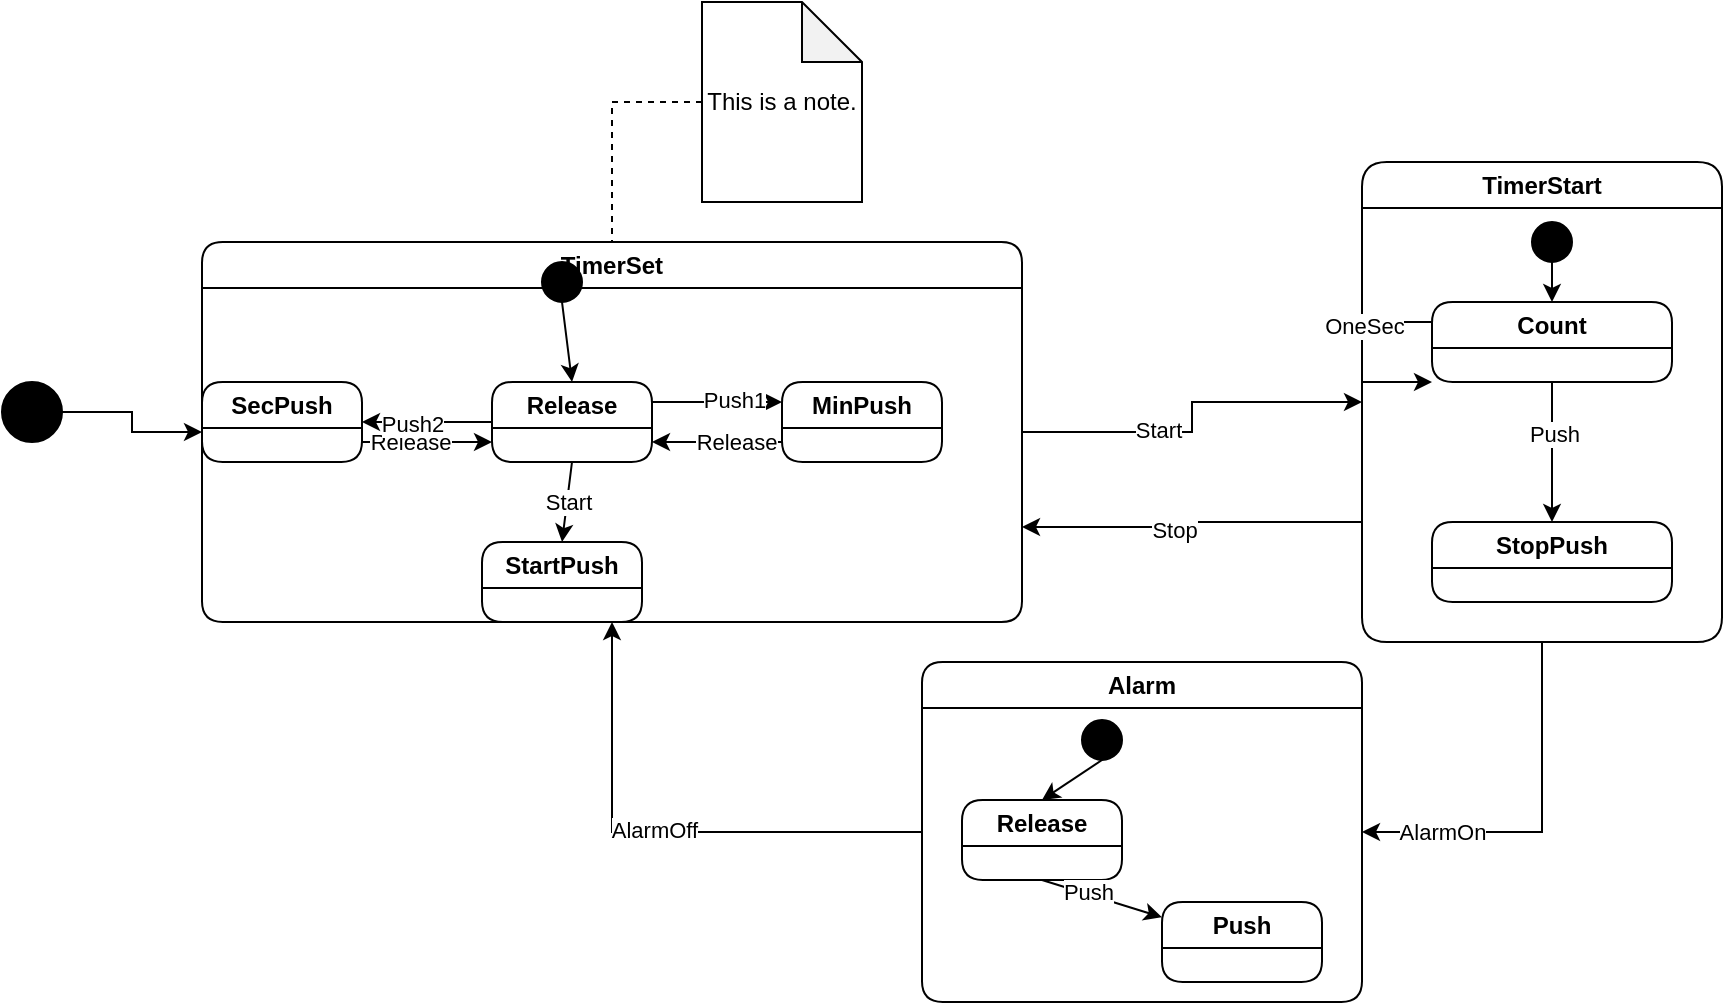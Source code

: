 <mxfile>
    <diagram id="3Aa49lHglVZ3ABnJkFck" name="Page 1">
        <mxGraphModel dx="2038" dy="748" grid="1" gridSize="10" guides="1" tooltips="1" connect="1" arrows="1" fold="1" page="0" pageScale="1" pageWidth="827" pageHeight="1169" math="0" shadow="0">
            <root>
                <mxCell id="0"/>
                <mxCell id="1" parent="0"/>
                <mxCell id="EBAIrEwSQ_sO8G7dM4pI-14" style="edgeStyle=orthogonalEdgeStyle;rounded=0;orthogonalLoop=1;jettySize=auto;html=1;exitX=1;exitY=0.5;exitDx=0;exitDy=0;entryX=0;entryY=0.5;entryDx=0;entryDy=0;" parent="1" source="EBAIrEwSQ_sO8G7dM4pI-9" target="EBAIrEwSQ_sO8G7dM4pI-10" edge="1">
                    <mxGeometry relative="1" as="geometry"/>
                </mxCell>
                <object label="" type="initialstate" id="EBAIrEwSQ_sO8G7dM4pI-9">
                    <mxCell style="ellipse;whiteSpace=wrap;html=1;aspect=fixed;glass=0;sketch=0;fillColor=#000000;" parent="1" vertex="1">
                        <mxGeometry x="-930" y="30" width="30" height="30" as="geometry"/>
                    </mxCell>
                </object>
                <object label="" guard="TimerSetStm1CurrentState == TimerSetStm1StartPush &amp;&amp; !button3" id="EBAIrEwSQ_sO8G7dM4pI-15">
                    <mxCell style="edgeStyle=orthogonalEdgeStyle;rounded=0;orthogonalLoop=1;jettySize=auto;html=1;exitX=1;exitY=0.5;exitDx=0;exitDy=0;entryX=0;entryY=0.5;entryDx=0;entryDy=0;" parent="1" source="EBAIrEwSQ_sO8G7dM4pI-10" target="EBAIrEwSQ_sO8G7dM4pI-12" edge="1">
                        <mxGeometry relative="1" as="geometry"/>
                    </mxCell>
                </object>
                <mxCell id="43" value="Start" style="edgeLabel;html=1;align=center;verticalAlign=middle;resizable=0;points=[];" parent="EBAIrEwSQ_sO8G7dM4pI-15" vertex="1" connectable="0">
                    <mxGeometry x="-0.269" y="1" relative="1" as="geometry">
                        <mxPoint as="offset"/>
                    </mxGeometry>
                </mxCell>
                <object label="TimerSet" type="state" entry="displayClock(min, sec)" id="EBAIrEwSQ_sO8G7dM4pI-10">
                    <mxCell style="swimlane;rounded=1;whiteSpace=wrap;html=1;glass=0;sketch=0;" parent="1" vertex="1">
                        <mxGeometry x="-830" y="-40" width="410" height="190" as="geometry"/>
                    </mxCell>
                </object>
                <object label="Start" guard="(min != 0 || sec != 0) &amp;&amp; button3" id="78">
                    <mxCell style="edgeStyle=none;html=1;exitX=0.5;exitY=1;exitDx=0;exitDy=0;entryX=0.5;entryY=0;entryDx=0;entryDy=0;" parent="EBAIrEwSQ_sO8G7dM4pI-10" source="48" target="49" edge="1">
                        <mxGeometry relative="1" as="geometry"/>
                    </mxCell>
                </object>
                <object label="Release" type="state" id="48">
                    <mxCell style="swimlane;rounded=1;whiteSpace=wrap;html=1;glass=0;sketch=0;" parent="EBAIrEwSQ_sO8G7dM4pI-10" vertex="1">
                        <mxGeometry x="145" y="70" width="80" height="40" as="geometry"/>
                    </mxCell>
                </object>
                <object label="StartPush" type="state" id="49">
                    <mxCell style="swimlane;rounded=1;whiteSpace=wrap;html=1;glass=0;sketch=0;" parent="EBAIrEwSQ_sO8G7dM4pI-10" vertex="1">
                        <mxGeometry x="140" y="150" width="80" height="40" as="geometry"/>
                    </mxCell>
                </object>
                <object label="MinPush" type="state" entry="increaseMin()" id="50">
                    <mxCell style="swimlane;rounded=1;whiteSpace=wrap;html=1;glass=0;sketch=0;" parent="EBAIrEwSQ_sO8G7dM4pI-10" vertex="1">
                        <mxGeometry x="290" y="70" width="80" height="40" as="geometry"/>
                    </mxCell>
                </object>
                <object label="" guard="!button2" id="51">
                    <mxCell style="edgeStyle=none;html=1;exitX=1;exitY=0.75;exitDx=0;exitDy=0;entryX=0;entryY=0.75;entryDx=0;entryDy=0;" parent="EBAIrEwSQ_sO8G7dM4pI-10" source="53" target="48" edge="1">
                        <mxGeometry relative="1" as="geometry"/>
                    </mxCell>
                </object>
                <mxCell id="52" value="Release" style="edgeLabel;html=1;align=center;verticalAlign=middle;resizable=0;points=[];" parent="51" vertex="1" connectable="0">
                    <mxGeometry x="-0.272" relative="1" as="geometry">
                        <mxPoint as="offset"/>
                    </mxGeometry>
                </mxCell>
                <object label="SecPush" type="state" entry="increaseSec()" id="53">
                    <mxCell style="swimlane;rounded=1;whiteSpace=wrap;html=1;glass=0;sketch=0;" parent="EBAIrEwSQ_sO8G7dM4pI-10" vertex="1">
                        <mxGeometry y="70" width="80" height="40" as="geometry"/>
                    </mxCell>
                </object>
                <object label="" guard="button2" id="54">
                    <mxCell style="edgeStyle=none;html=1;exitX=0;exitY=0.5;exitDx=0;exitDy=0;entryX=1;entryY=0.5;entryDx=0;entryDy=0;" parent="EBAIrEwSQ_sO8G7dM4pI-10" source="48" target="53" edge="1">
                        <mxGeometry relative="1" as="geometry"/>
                    </mxCell>
                </object>
                <mxCell id="55" value="Push2" style="edgeLabel;html=1;align=center;verticalAlign=middle;resizable=0;points=[];" parent="54" vertex="1" connectable="0">
                    <mxGeometry x="0.239" y="1" relative="1" as="geometry">
                        <mxPoint as="offset"/>
                    </mxGeometry>
                </mxCell>
                <mxCell id="56" style="edgeStyle=none;html=1;exitX=0.5;exitY=1;exitDx=0;exitDy=0;entryX=0.5;entryY=0;entryDx=0;entryDy=0;" parent="EBAIrEwSQ_sO8G7dM4pI-10" source="57" target="48" edge="1">
                    <mxGeometry relative="1" as="geometry"/>
                </mxCell>
                <object label="" type="initialstate" id="57">
                    <mxCell style="ellipse;whiteSpace=wrap;html=1;aspect=fixed;glass=0;sketch=0;fillColor=#000000;" parent="EBAIrEwSQ_sO8G7dM4pI-10" vertex="1">
                        <mxGeometry x="170" y="10" width="20" height="20" as="geometry"/>
                    </mxCell>
                </object>
                <object label="" guard="!button1" id="58">
                    <mxCell style="edgeStyle=none;html=1;exitX=0;exitY=0.75;exitDx=0;exitDy=0;entryX=1;entryY=0.75;entryDx=0;entryDy=0;" parent="EBAIrEwSQ_sO8G7dM4pI-10" source="50" target="48" edge="1">
                        <mxGeometry relative="1" as="geometry">
                            <Array as="points"/>
                            <mxPoint x="90" y="100" as="sourcePoint"/>
                            <mxPoint x="155" y="110" as="targetPoint"/>
                        </mxGeometry>
                    </mxCell>
                </object>
                <mxCell id="59" value="Release" style="edgeLabel;html=1;align=center;verticalAlign=middle;resizable=0;points=[];" parent="58" vertex="1" connectable="0">
                    <mxGeometry x="-0.272" relative="1" as="geometry">
                        <mxPoint as="offset"/>
                    </mxGeometry>
                </mxCell>
                <object label="" guard="button1" id="60">
                    <mxCell style="edgeStyle=none;html=1;exitX=1;exitY=0.25;exitDx=0;exitDy=0;entryX=0;entryY=0.25;entryDx=0;entryDy=0;" parent="EBAIrEwSQ_sO8G7dM4pI-10" source="48" target="50" edge="1">
                        <mxGeometry relative="1" as="geometry">
                            <mxPoint x="155" y="100" as="sourcePoint"/>
                            <mxPoint x="90" y="90" as="targetPoint"/>
                        </mxGeometry>
                    </mxCell>
                </object>
                <mxCell id="61" value="Push1" style="edgeLabel;html=1;align=center;verticalAlign=middle;resizable=0;points=[];" parent="60" vertex="1" connectable="0">
                    <mxGeometry x="0.239" y="1" relative="1" as="geometry">
                        <mxPoint as="offset"/>
                    </mxGeometry>
                </mxCell>
                <object label="TimerStart" type="state" id="EBAIrEwSQ_sO8G7dM4pI-12">
                    <mxCell style="swimlane;rounded=1;whiteSpace=wrap;html=1;glass=0;sketch=0;startSize=23;arcSize=18;" parent="1" vertex="1">
                        <mxGeometry x="-250" y="-80" width="180" height="240" as="geometry"/>
                    </mxCell>
                </object>
                <object label="Count" type="state" entry="count = 0" do="count += 1" id="64">
                    <mxCell style="swimlane;rounded=1;whiteSpace=wrap;html=1;glass=0;sketch=0;" parent="EBAIrEwSQ_sO8G7dM4pI-12" vertex="1">
                        <mxGeometry x="35" y="70" width="120" height="40" as="geometry"/>
                    </mxCell>
                </object>
                <object label="StopPush" type="state" id="65">
                    <mxCell style="swimlane;rounded=1;whiteSpace=wrap;html=1;glass=0;sketch=0;" parent="EBAIrEwSQ_sO8G7dM4pI-12" vertex="1">
                        <mxGeometry x="35" y="180" width="120" height="40" as="geometry"/>
                    </mxCell>
                </object>
                <mxCell id="66" style="edgeStyle=none;html=1;exitX=0.5;exitY=1;exitDx=0;exitDy=0;entryX=0.5;entryY=0;entryDx=0;entryDy=0;" parent="EBAIrEwSQ_sO8G7dM4pI-12" source="67" target="64" edge="1">
                    <mxGeometry relative="1" as="geometry"/>
                </mxCell>
                <object label="" type="initialstate" id="67">
                    <mxCell style="ellipse;whiteSpace=wrap;html=1;aspect=fixed;glass=0;sketch=0;fillColor=#000000;" parent="EBAIrEwSQ_sO8G7dM4pI-12" vertex="1">
                        <mxGeometry x="85" y="30" width="20" height="20" as="geometry"/>
                    </mxCell>
                </object>
                <object label="" action="decreaseSec()" guard="count == Sec1" id="68">
                    <mxCell style="edgeStyle=orthogonalEdgeStyle;rounded=0;orthogonalLoop=1;jettySize=auto;html=1;exitX=0;exitY=0.25;exitDx=0;exitDy=0;entryX=0;entryY=1;entryDx=0;entryDy=0;" parent="EBAIrEwSQ_sO8G7dM4pI-12" source="64" target="64" edge="1">
                        <mxGeometry relative="1" as="geometry">
                            <mxPoint x="-160" y="125" as="sourcePoint"/>
                            <mxPoint x="10" y="110" as="targetPoint"/>
                            <Array as="points">
                                <mxPoint y="80"/>
                                <mxPoint y="110"/>
                            </Array>
                        </mxGeometry>
                    </mxCell>
                </object>
                <mxCell id="69" value="OneSec" style="edgeLabel;html=1;align=center;verticalAlign=middle;resizable=0;points=[];" parent="68" vertex="1" connectable="0">
                    <mxGeometry x="-0.269" y="1" relative="1" as="geometry">
                        <mxPoint as="offset"/>
                    </mxGeometry>
                </mxCell>
                <object label="" guard="button3" id="70">
                    <mxCell style="edgeStyle=orthogonalEdgeStyle;rounded=0;orthogonalLoop=1;jettySize=auto;html=1;exitX=0.5;exitY=1;exitDx=0;exitDy=0;entryX=0.5;entryY=0;entryDx=0;entryDy=0;" parent="EBAIrEwSQ_sO8G7dM4pI-12" source="64" target="65" edge="1">
                        <mxGeometry relative="1" as="geometry">
                            <mxPoint x="-135" y="175" as="sourcePoint"/>
                            <mxPoint x="35" y="160" as="targetPoint"/>
                        </mxGeometry>
                    </mxCell>
                </object>
                <mxCell id="71" value="Push" style="edgeLabel;html=1;align=center;verticalAlign=middle;resizable=0;points=[];" parent="70" vertex="1" connectable="0">
                    <mxGeometry x="-0.269" y="1" relative="1" as="geometry">
                        <mxPoint as="offset"/>
                    </mxGeometry>
                </mxCell>
                <mxCell id="EBAIrEwSQ_sO8G7dM4pI-20" style="edgeStyle=orthogonalEdgeStyle;rounded=0;orthogonalLoop=1;jettySize=auto;html=1;exitX=0;exitY=0.5;exitDx=0;exitDy=0;exitPerimeter=0;entryX=0.5;entryY=0;entryDx=0;entryDy=0;endArrow=none;endFill=0;dashed=1;" parent="1" source="EBAIrEwSQ_sO8G7dM4pI-19" target="EBAIrEwSQ_sO8G7dM4pI-10" edge="1">
                    <mxGeometry relative="1" as="geometry"/>
                </mxCell>
                <object label="This is a note." type="note" id="EBAIrEwSQ_sO8G7dM4pI-19">
                    <mxCell style="shape=note;whiteSpace=wrap;html=1;backgroundOutline=1;darkOpacity=0.05;glass=0;sketch=0;fillColor=#ffffff;" parent="1" vertex="1">
                        <mxGeometry x="-580" y="-160" width="80" height="100" as="geometry"/>
                    </mxCell>
                </object>
                <object label="" guard="min == 0 &amp;&amp; sec == 0" id="3">
                    <mxCell style="edgeStyle=orthogonalEdgeStyle;rounded=0;orthogonalLoop=1;jettySize=auto;html=1;exitX=0.5;exitY=1;exitDx=0;exitDy=0;entryX=1;entryY=0.5;entryDx=0;entryDy=0;" parent="1" source="EBAIrEwSQ_sO8G7dM4pI-12" target="2" edge="1">
                        <mxGeometry relative="1" as="geometry">
                            <mxPoint x="-370" y="145" as="targetPoint"/>
                            <mxPoint x="-280" y="145" as="sourcePoint"/>
                        </mxGeometry>
                    </mxCell>
                </object>
                <mxCell id="42" value="AlarmOn" style="edgeLabel;html=1;align=center;verticalAlign=middle;resizable=0;points=[];" parent="3" vertex="1" connectable="0">
                    <mxGeometry x="0.566" relative="1" as="geometry">
                        <mxPoint as="offset"/>
                    </mxGeometry>
                </mxCell>
                <object label="" guard="count == 5*Sec1 || (AlarmStm3CurrentState == AlarmStm3Push &amp;&amp; !button1 &amp;&amp; !button2 &amp;&amp; !button3)" id="5">
                    <mxCell style="edgeStyle=orthogonalEdgeStyle;rounded=0;orthogonalLoop=1;jettySize=auto;html=1;exitX=0;exitY=0.5;exitDx=0;exitDy=0;entryX=0.5;entryY=1;entryDx=0;entryDy=0;" parent="1" source="2" target="EBAIrEwSQ_sO8G7dM4pI-10" edge="1">
                        <mxGeometry relative="1" as="geometry">
                            <mxPoint x="-370" y="145" as="targetPoint"/>
                            <mxPoint x="-280" y="145" as="sourcePoint"/>
                        </mxGeometry>
                    </mxCell>
                </object>
                <mxCell id="41" value="AlarmOff" style="edgeLabel;html=1;align=center;verticalAlign=middle;resizable=0;points=[];" parent="5" vertex="1" connectable="0">
                    <mxGeometry x="0.036" y="-1" relative="1" as="geometry">
                        <mxPoint as="offset"/>
                    </mxGeometry>
                </mxCell>
                <object label="" guard="TimerStartStm2CurrentState == TimerStartStm2StopPush &amp;&amp; !button3" id="9">
                    <mxCell style="edgeStyle=orthogonalEdgeStyle;rounded=0;orthogonalLoop=1;jettySize=auto;html=1;entryX=1;entryY=0.75;entryDx=0;entryDy=0;exitX=0;exitY=0.75;exitDx=0;exitDy=0;" parent="1" source="EBAIrEwSQ_sO8G7dM4pI-12" target="EBAIrEwSQ_sO8G7dM4pI-10" edge="1">
                        <mxGeometry relative="1" as="geometry">
                            <mxPoint x="-320" y="160" as="sourcePoint"/>
                            <mxPoint x="-280" y="125" as="targetPoint"/>
                        </mxGeometry>
                    </mxCell>
                </object>
                <mxCell id="44" value="Stop" style="edgeLabel;html=1;align=center;verticalAlign=middle;resizable=0;points=[];" parent="9" vertex="1" connectable="0">
                    <mxGeometry x="0.119" y="1" relative="1" as="geometry">
                        <mxPoint as="offset"/>
                    </mxGeometry>
                </mxCell>
                <object label="Alarm" type="state" do="sing(); count+=1" exit="stop()" entry="count=0" id="2">
                    <mxCell style="swimlane;rounded=1;whiteSpace=wrap;html=1;glass=0;sketch=0;startSize=23;" parent="1" vertex="1">
                        <mxGeometry x="-470" y="170" width="220" height="170" as="geometry"/>
                    </mxCell>
                </object>
                <object label="" type="initialstate" id="79">
                    <mxCell style="ellipse;whiteSpace=wrap;html=1;aspect=fixed;glass=0;sketch=0;fillColor=#000000;" vertex="1" parent="2">
                        <mxGeometry x="80" y="29" width="20" height="20" as="geometry"/>
                    </mxCell>
                </object>
                <object label="Release" type="state" id="80">
                    <mxCell style="swimlane;rounded=1;whiteSpace=wrap;html=1;glass=0;sketch=0;" vertex="1" parent="2">
                        <mxGeometry x="20" y="69" width="80" height="40" as="geometry"/>
                    </mxCell>
                </object>
                <mxCell id="82" style="edgeStyle=none;html=1;exitX=0.5;exitY=1;exitDx=0;exitDy=0;entryX=0.5;entryY=0;entryDx=0;entryDy=0;" edge="1" parent="2" source="79" target="80">
                    <mxGeometry relative="1" as="geometry"/>
                </mxCell>
                <object label="Push" type="state" id="81">
                    <mxCell style="swimlane;rounded=1;whiteSpace=wrap;html=1;glass=0;sketch=0;" vertex="1" parent="2">
                        <mxGeometry x="120" y="120" width="80" height="40" as="geometry"/>
                    </mxCell>
                </object>
                <object label="" guard="button1 || button2 || button3" id="83">
                    <mxCell style="edgeStyle=none;html=1;exitX=0.5;exitY=1;exitDx=0;exitDy=0;" edge="1" parent="2" source="80" target="81">
                        <mxGeometry relative="1" as="geometry"/>
                    </mxCell>
                </object>
                <mxCell id="84" value="Push" style="edgeLabel;html=1;align=center;verticalAlign=middle;resizable=0;points=[];" vertex="1" connectable="0" parent="83">
                    <mxGeometry x="-0.25" y="1" relative="1" as="geometry">
                        <mxPoint as="offset"/>
                    </mxGeometry>
                </mxCell>
            </root>
        </mxGraphModel>
    </diagram>
</mxfile>